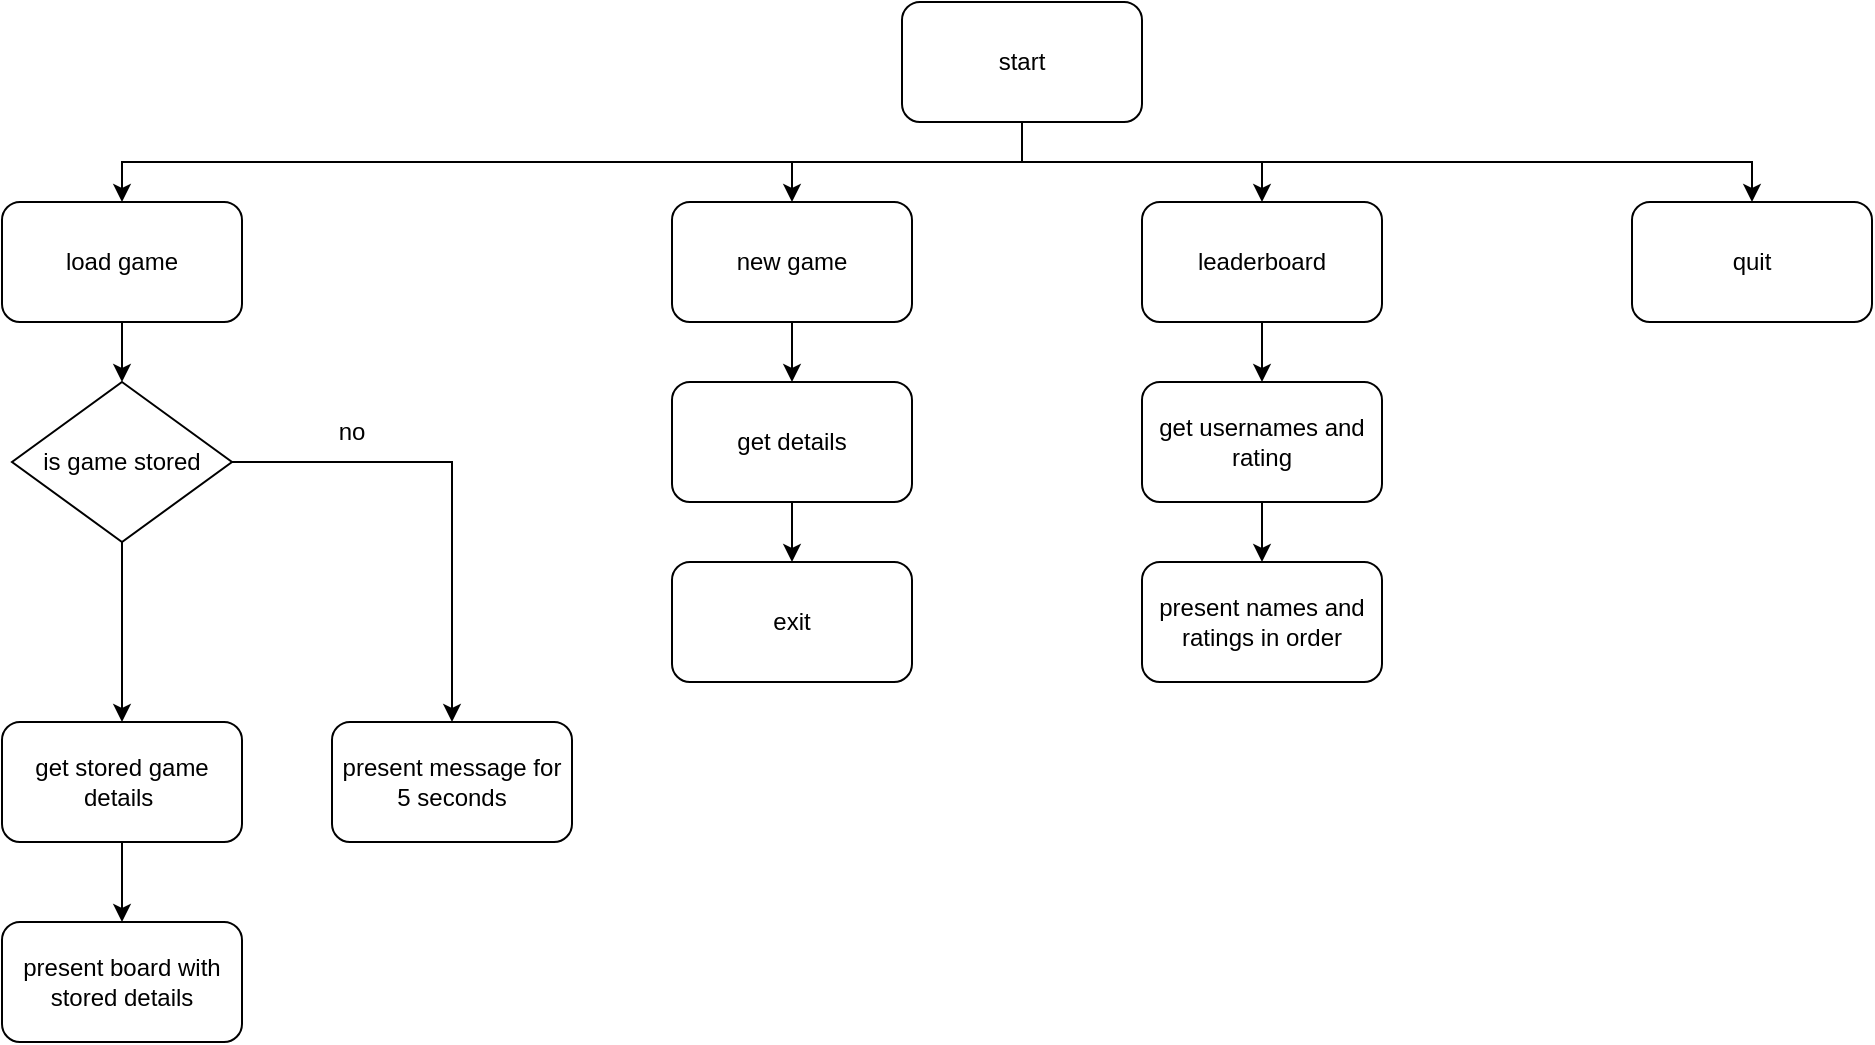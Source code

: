 <mxfile version="15.6.6" type="github"><diagram id="RePcvV-Nt9we-_p8wogs" name="Page-1"><mxGraphModel dx="2272" dy="794" grid="1" gridSize="10" guides="1" tooltips="1" connect="1" arrows="1" fold="1" page="1" pageScale="1" pageWidth="850" pageHeight="1100" math="0" shadow="0"><root><mxCell id="0"/><mxCell id="1" parent="0"/><mxCell id="9h44fmpicld-Fqoxd7rJ-7" style="edgeStyle=orthogonalEdgeStyle;rounded=0;orthogonalLoop=1;jettySize=auto;html=1;fontColor=default;" edge="1" parent="1" source="9h44fmpicld-Fqoxd7rJ-1" target="9h44fmpicld-Fqoxd7rJ-3"><mxGeometry relative="1" as="geometry"/></mxCell><mxCell id="9h44fmpicld-Fqoxd7rJ-9" style="edgeStyle=orthogonalEdgeStyle;rounded=0;orthogonalLoop=1;jettySize=auto;html=1;labelBackgroundColor=default;fontColor=default;strokeColor=default;" edge="1" parent="1" source="9h44fmpicld-Fqoxd7rJ-1" target="9h44fmpicld-Fqoxd7rJ-4"><mxGeometry relative="1" as="geometry"/></mxCell><mxCell id="9h44fmpicld-Fqoxd7rJ-10" style="edgeStyle=orthogonalEdgeStyle;rounded=0;orthogonalLoop=1;jettySize=auto;html=1;entryX=0.5;entryY=0;entryDx=0;entryDy=0;labelBackgroundColor=default;fontColor=default;strokeColor=default;" edge="1" parent="1" source="9h44fmpicld-Fqoxd7rJ-1" target="9h44fmpicld-Fqoxd7rJ-6"><mxGeometry relative="1" as="geometry"><Array as="points"><mxPoint x="425" y="110"/><mxPoint x="790" y="110"/></Array></mxGeometry></mxCell><mxCell id="9h44fmpicld-Fqoxd7rJ-38" style="edgeStyle=orthogonalEdgeStyle;rounded=0;orthogonalLoop=1;jettySize=auto;html=1;labelBackgroundColor=default;fontColor=default;strokeColor=default;" edge="1" parent="1" source="9h44fmpicld-Fqoxd7rJ-1" target="9h44fmpicld-Fqoxd7rJ-2"><mxGeometry relative="1" as="geometry"><Array as="points"><mxPoint x="425" y="110"/><mxPoint x="-25" y="110"/></Array></mxGeometry></mxCell><mxCell id="9h44fmpicld-Fqoxd7rJ-1" value="start" style="rounded=1;whiteSpace=wrap;html=1;fillColor=default;strokeColor=default;fontColor=default;" vertex="1" parent="1"><mxGeometry x="365" y="30" width="120" height="60" as="geometry"/></mxCell><mxCell id="9h44fmpicld-Fqoxd7rJ-25" style="edgeStyle=orthogonalEdgeStyle;rounded=0;orthogonalLoop=1;jettySize=auto;html=1;labelBackgroundColor=default;fontColor=default;strokeColor=default;" edge="1" parent="1" source="9h44fmpicld-Fqoxd7rJ-2" target="9h44fmpicld-Fqoxd7rJ-24"><mxGeometry relative="1" as="geometry"/></mxCell><mxCell id="9h44fmpicld-Fqoxd7rJ-2" value="load game" style="rounded=1;whiteSpace=wrap;html=1;fontColor=default;strokeColor=default;fillColor=default;labelBackgroundColor=default;" vertex="1" parent="1"><mxGeometry x="-85" y="130" width="120" height="60" as="geometry"/></mxCell><mxCell id="9h44fmpicld-Fqoxd7rJ-13" style="edgeStyle=orthogonalEdgeStyle;rounded=0;orthogonalLoop=1;jettySize=auto;html=1;labelBackgroundColor=default;fontColor=default;strokeColor=default;" edge="1" parent="1" source="9h44fmpicld-Fqoxd7rJ-3" target="9h44fmpicld-Fqoxd7rJ-12"><mxGeometry relative="1" as="geometry"/></mxCell><mxCell id="9h44fmpicld-Fqoxd7rJ-3" value="new game" style="rounded=1;whiteSpace=wrap;html=1;fontColor=default;strokeColor=default;fillColor=default;" vertex="1" parent="1"><mxGeometry x="250" y="130" width="120" height="60" as="geometry"/></mxCell><mxCell id="9h44fmpicld-Fqoxd7rJ-19" style="edgeStyle=orthogonalEdgeStyle;rounded=0;orthogonalLoop=1;jettySize=auto;html=1;labelBackgroundColor=default;fontColor=default;strokeColor=default;" edge="1" parent="1" source="9h44fmpicld-Fqoxd7rJ-4" target="9h44fmpicld-Fqoxd7rJ-16"><mxGeometry relative="1" as="geometry"/></mxCell><mxCell id="9h44fmpicld-Fqoxd7rJ-4" value="leaderboard" style="rounded=1;whiteSpace=wrap;html=1;fontColor=default;strokeColor=default;fillColor=default;" vertex="1" parent="1"><mxGeometry x="485" y="130" width="120" height="60" as="geometry"/></mxCell><mxCell id="9h44fmpicld-Fqoxd7rJ-6" value="quit" style="rounded=1;whiteSpace=wrap;html=1;fontColor=default;strokeColor=default;fillColor=default;" vertex="1" parent="1"><mxGeometry x="730" y="130" width="120" height="60" as="geometry"/></mxCell><mxCell id="9h44fmpicld-Fqoxd7rJ-15" style="edgeStyle=orthogonalEdgeStyle;rounded=0;orthogonalLoop=1;jettySize=auto;html=1;labelBackgroundColor=default;fontColor=default;strokeColor=default;" edge="1" parent="1" source="9h44fmpicld-Fqoxd7rJ-12" target="9h44fmpicld-Fqoxd7rJ-14"><mxGeometry relative="1" as="geometry"/></mxCell><mxCell id="9h44fmpicld-Fqoxd7rJ-12" value="get details" style="rounded=1;whiteSpace=wrap;html=1;fontColor=default;strokeColor=default;fillColor=default;" vertex="1" parent="1"><mxGeometry x="250" y="220" width="120" height="60" as="geometry"/></mxCell><mxCell id="9h44fmpicld-Fqoxd7rJ-14" value="exit" style="rounded=1;whiteSpace=wrap;html=1;fontColor=default;strokeColor=default;fillColor=default;" vertex="1" parent="1"><mxGeometry x="250" y="310" width="120" height="60" as="geometry"/></mxCell><mxCell id="9h44fmpicld-Fqoxd7rJ-20" style="edgeStyle=orthogonalEdgeStyle;rounded=0;orthogonalLoop=1;jettySize=auto;html=1;labelBackgroundColor=default;fontColor=default;strokeColor=default;" edge="1" parent="1" source="9h44fmpicld-Fqoxd7rJ-16" target="9h44fmpicld-Fqoxd7rJ-18"><mxGeometry relative="1" as="geometry"/></mxCell><mxCell id="9h44fmpicld-Fqoxd7rJ-16" value="get usernames and rating" style="rounded=1;whiteSpace=wrap;html=1;fontColor=default;strokeColor=default;fillColor=default;" vertex="1" parent="1"><mxGeometry x="485" y="220" width="120" height="60" as="geometry"/></mxCell><mxCell id="9h44fmpicld-Fqoxd7rJ-18" value="present names and ratings in order" style="rounded=1;whiteSpace=wrap;html=1;fontColor=default;strokeColor=default;fillColor=default;" vertex="1" parent="1"><mxGeometry x="485" y="310" width="120" height="60" as="geometry"/></mxCell><mxCell id="9h44fmpicld-Fqoxd7rJ-28" style="edgeStyle=orthogonalEdgeStyle;rounded=0;orthogonalLoop=1;jettySize=auto;html=1;labelBackgroundColor=default;fontColor=default;strokeColor=default;" edge="1" parent="1" source="9h44fmpicld-Fqoxd7rJ-24" target="9h44fmpicld-Fqoxd7rJ-27"><mxGeometry relative="1" as="geometry"/></mxCell><mxCell id="9h44fmpicld-Fqoxd7rJ-35" style="edgeStyle=orthogonalEdgeStyle;rounded=0;orthogonalLoop=1;jettySize=auto;html=1;labelBackgroundColor=default;fontColor=default;strokeColor=default;" edge="1" parent="1" source="9h44fmpicld-Fqoxd7rJ-24" target="9h44fmpicld-Fqoxd7rJ-34"><mxGeometry relative="1" as="geometry"/></mxCell><mxCell id="9h44fmpicld-Fqoxd7rJ-24" value="is game stored" style="rhombus;whiteSpace=wrap;html=1;fontColor=default;strokeColor=default;fillColor=default;labelBackgroundColor=default;" vertex="1" parent="1"><mxGeometry x="-80" y="220" width="110" height="80" as="geometry"/></mxCell><mxCell id="9h44fmpicld-Fqoxd7rJ-27" value="present message for 5 seconds" style="rounded=1;whiteSpace=wrap;html=1;labelBackgroundColor=default;fontColor=default;strokeColor=default;fillColor=default;" vertex="1" parent="1"><mxGeometry x="80" y="390" width="120" height="60" as="geometry"/></mxCell><mxCell id="9h44fmpicld-Fqoxd7rJ-29" value="no" style="text;html=1;strokeColor=none;fillColor=none;align=center;verticalAlign=middle;whiteSpace=wrap;rounded=0;labelBackgroundColor=default;fontColor=default;" vertex="1" parent="1"><mxGeometry x="60" y="230" width="60" height="30" as="geometry"/></mxCell><mxCell id="9h44fmpicld-Fqoxd7rJ-37" style="edgeStyle=orthogonalEdgeStyle;rounded=0;orthogonalLoop=1;jettySize=auto;html=1;labelBackgroundColor=default;fontColor=default;strokeColor=default;" edge="1" parent="1" source="9h44fmpicld-Fqoxd7rJ-34" target="9h44fmpicld-Fqoxd7rJ-36"><mxGeometry relative="1" as="geometry"/></mxCell><mxCell id="9h44fmpicld-Fqoxd7rJ-34" value="get stored game details&amp;nbsp;" style="rounded=1;whiteSpace=wrap;html=1;labelBackgroundColor=default;fontColor=default;strokeColor=default;fillColor=default;" vertex="1" parent="1"><mxGeometry x="-85" y="390" width="120" height="60" as="geometry"/></mxCell><mxCell id="9h44fmpicld-Fqoxd7rJ-36" value="present board with stored details" style="rounded=1;whiteSpace=wrap;html=1;labelBackgroundColor=default;fontColor=default;strokeColor=default;fillColor=default;" vertex="1" parent="1"><mxGeometry x="-85" y="490" width="120" height="60" as="geometry"/></mxCell></root></mxGraphModel></diagram></mxfile>